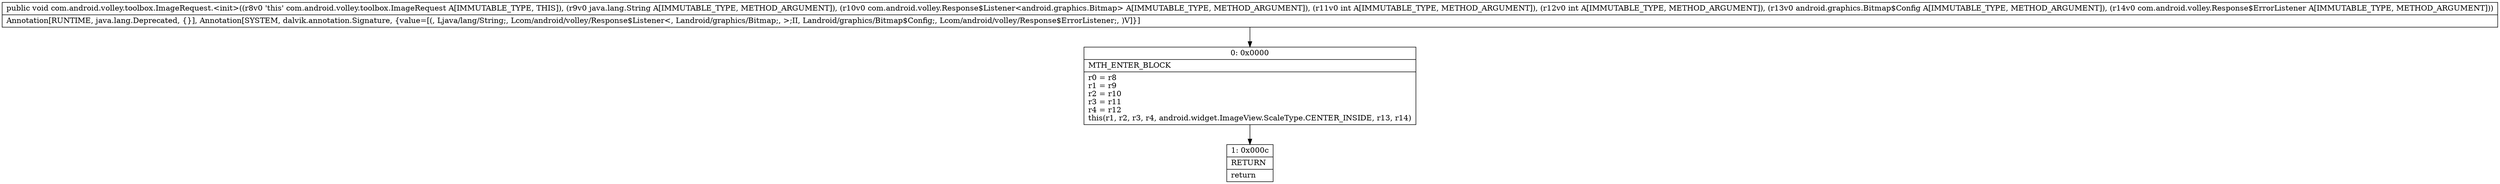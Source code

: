 digraph "CFG forcom.android.volley.toolbox.ImageRequest.\<init\>(Ljava\/lang\/String;Lcom\/android\/volley\/Response$Listener;IILandroid\/graphics\/Bitmap$Config;Lcom\/android\/volley\/Response$ErrorListener;)V" {
Node_0 [shape=record,label="{0\:\ 0x0000|MTH_ENTER_BLOCK\l|r0 = r8\lr1 = r9\lr2 = r10\lr3 = r11\lr4 = r12\lthis(r1, r2, r3, r4, android.widget.ImageView.ScaleType.CENTER_INSIDE, r13, r14)\l}"];
Node_1 [shape=record,label="{1\:\ 0x000c|RETURN\l|return\l}"];
MethodNode[shape=record,label="{public void com.android.volley.toolbox.ImageRequest.\<init\>((r8v0 'this' com.android.volley.toolbox.ImageRequest A[IMMUTABLE_TYPE, THIS]), (r9v0 java.lang.String A[IMMUTABLE_TYPE, METHOD_ARGUMENT]), (r10v0 com.android.volley.Response$Listener\<android.graphics.Bitmap\> A[IMMUTABLE_TYPE, METHOD_ARGUMENT]), (r11v0 int A[IMMUTABLE_TYPE, METHOD_ARGUMENT]), (r12v0 int A[IMMUTABLE_TYPE, METHOD_ARGUMENT]), (r13v0 android.graphics.Bitmap$Config A[IMMUTABLE_TYPE, METHOD_ARGUMENT]), (r14v0 com.android.volley.Response$ErrorListener A[IMMUTABLE_TYPE, METHOD_ARGUMENT]))  | Annotation[RUNTIME, java.lang.Deprecated, \{\}], Annotation[SYSTEM, dalvik.annotation.Signature, \{value=[(, Ljava\/lang\/String;, Lcom\/android\/volley\/Response$Listener\<, Landroid\/graphics\/Bitmap;, \>;II, Landroid\/graphics\/Bitmap$Config;, Lcom\/android\/volley\/Response$ErrorListener;, )V]\}]\l}"];
MethodNode -> Node_0;
Node_0 -> Node_1;
}

